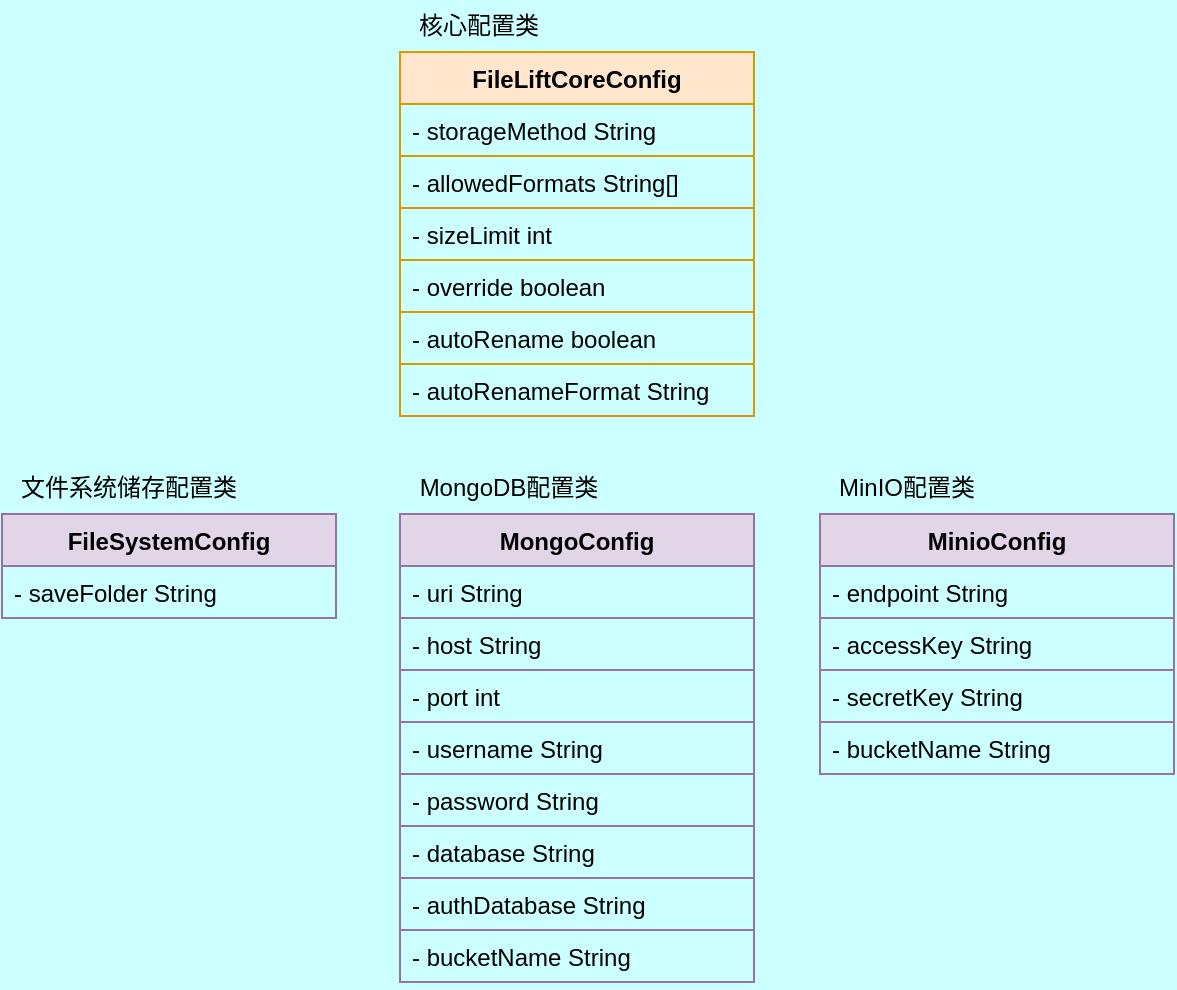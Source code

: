 <mxfile version="23.1.5" type="device" pages="2">
  <diagram name="配置类（单例）" id="LbKyr1l8XvxhmQRmnNMD">
    <mxGraphModel dx="0" dy="470" grid="0" gridSize="10" guides="1" tooltips="1" connect="1" arrows="1" fold="1" page="0" pageScale="1" pageWidth="827" pageHeight="1169" background="#CCFFFF" math="0" shadow="0">
      <root>
        <mxCell id="0" />
        <mxCell id="1" parent="0" />
        <mxCell id="cHiQ8dfTekQaSsWwK8I8-31" value="FileLiftCoreConfig" style="swimlane;fontStyle=1;align=center;verticalAlign=top;childLayout=stackLayout;horizontal=1;startSize=26;horizontalStack=0;resizeParent=1;resizeParentMax=0;resizeLast=0;collapsible=1;marginBottom=0;whiteSpace=wrap;html=1;fillColor=#ffe6cc;strokeColor=#d79b00;" parent="1" vertex="1">
          <mxGeometry x="1150" y="52" width="177" height="182" as="geometry">
            <mxRectangle x="1239" y="170" width="96" height="26" as="alternateBounds" />
          </mxGeometry>
        </mxCell>
        <mxCell id="cHiQ8dfTekQaSsWwK8I8-33" value="- storageMethod String" style="text;strokeColor=#d79b00;fillColor=none;align=left;verticalAlign=top;spacingLeft=4;spacingRight=4;overflow=hidden;rotatable=0;points=[[0,0.5],[1,0.5]];portConstraint=eastwest;whiteSpace=wrap;html=1;" parent="cHiQ8dfTekQaSsWwK8I8-31" vertex="1">
          <mxGeometry y="26" width="177" height="26" as="geometry" />
        </mxCell>
        <mxCell id="k5UH-GX563T1KW69wESZ-1" value="- allowedFormats String[]" style="text;strokeColor=#d79b00;fillColor=none;align=left;verticalAlign=top;spacingLeft=4;spacingRight=4;overflow=hidden;rotatable=0;points=[[0,0.5],[1,0.5]];portConstraint=eastwest;whiteSpace=wrap;html=1;" parent="cHiQ8dfTekQaSsWwK8I8-31" vertex="1">
          <mxGeometry y="52" width="177" height="26" as="geometry" />
        </mxCell>
        <mxCell id="k5UH-GX563T1KW69wESZ-2" value="- sizeLimit int" style="text;strokeColor=#d79b00;fillColor=none;align=left;verticalAlign=top;spacingLeft=4;spacingRight=4;overflow=hidden;rotatable=0;points=[[0,0.5],[1,0.5]];portConstraint=eastwest;whiteSpace=wrap;html=1;" parent="cHiQ8dfTekQaSsWwK8I8-31" vertex="1">
          <mxGeometry y="78" width="177" height="26" as="geometry" />
        </mxCell>
        <mxCell id="k5UH-GX563T1KW69wESZ-3" value="- override boolean" style="text;strokeColor=#d79b00;fillColor=none;align=left;verticalAlign=top;spacingLeft=4;spacingRight=4;overflow=hidden;rotatable=0;points=[[0,0.5],[1,0.5]];portConstraint=eastwest;whiteSpace=wrap;html=1;" parent="cHiQ8dfTekQaSsWwK8I8-31" vertex="1">
          <mxGeometry y="104" width="177" height="26" as="geometry" />
        </mxCell>
        <mxCell id="k5UH-GX563T1KW69wESZ-4" value="- autoRename boolean" style="text;strokeColor=#d79b00;fillColor=none;align=left;verticalAlign=top;spacingLeft=4;spacingRight=4;overflow=hidden;rotatable=0;points=[[0,0.5],[1,0.5]];portConstraint=eastwest;whiteSpace=wrap;html=1;" parent="cHiQ8dfTekQaSsWwK8I8-31" vertex="1">
          <mxGeometry y="130" width="177" height="26" as="geometry" />
        </mxCell>
        <mxCell id="k5UH-GX563T1KW69wESZ-5" value="- autoRenameFormat String" style="text;strokeColor=#d79b00;fillColor=none;align=left;verticalAlign=top;spacingLeft=4;spacingRight=4;overflow=hidden;rotatable=0;points=[[0,0.5],[1,0.5]];portConstraint=eastwest;whiteSpace=wrap;html=1;" parent="cHiQ8dfTekQaSsWwK8I8-31" vertex="1">
          <mxGeometry y="156" width="177" height="26" as="geometry" />
        </mxCell>
        <mxCell id="k5UH-GX563T1KW69wESZ-7" value="FileSystemConfig" style="swimlane;fontStyle=1;align=center;verticalAlign=top;childLayout=stackLayout;horizontal=1;startSize=26;horizontalStack=0;resizeParent=1;resizeParentMax=0;resizeLast=0;collapsible=1;marginBottom=0;whiteSpace=wrap;html=1;fillColor=#e1d5e7;strokeColor=#9673a6;" parent="1" vertex="1">
          <mxGeometry x="951" y="283" width="167" height="52" as="geometry">
            <mxRectangle x="1239" y="170" width="96" height="26" as="alternateBounds" />
          </mxGeometry>
        </mxCell>
        <mxCell id="k5UH-GX563T1KW69wESZ-8" value="- saveFolder String" style="text;strokeColor=#9673a6;fillColor=none;align=left;verticalAlign=top;spacingLeft=4;spacingRight=4;overflow=hidden;rotatable=0;points=[[0,0.5],[1,0.5]];portConstraint=eastwest;whiteSpace=wrap;html=1;" parent="k5UH-GX563T1KW69wESZ-7" vertex="1">
          <mxGeometry y="26" width="167" height="26" as="geometry" />
        </mxCell>
        <mxCell id="k5UH-GX563T1KW69wESZ-14" value="MongoConfig" style="swimlane;fontStyle=1;align=center;verticalAlign=top;childLayout=stackLayout;horizontal=1;startSize=26;horizontalStack=0;resizeParent=1;resizeParentMax=0;resizeLast=0;collapsible=1;marginBottom=0;whiteSpace=wrap;html=1;fillColor=#e1d5e7;strokeColor=#9673a6;" parent="1" vertex="1">
          <mxGeometry x="1150" y="283" width="177" height="234" as="geometry">
            <mxRectangle x="1239" y="170" width="96" height="26" as="alternateBounds" />
          </mxGeometry>
        </mxCell>
        <mxCell id="k5UH-GX563T1KW69wESZ-32" value="- uri String" style="text;strokeColor=#9673a6;fillColor=none;align=left;verticalAlign=top;spacingLeft=4;spacingRight=4;overflow=hidden;rotatable=0;points=[[0,0.5],[1,0.5]];portConstraint=eastwest;whiteSpace=wrap;html=1;" parent="k5UH-GX563T1KW69wESZ-14" vertex="1">
          <mxGeometry y="26" width="177" height="26" as="geometry" />
        </mxCell>
        <mxCell id="k5UH-GX563T1KW69wESZ-15" value="- host String" style="text;strokeColor=#9673a6;fillColor=none;align=left;verticalAlign=top;spacingLeft=4;spacingRight=4;overflow=hidden;rotatable=0;points=[[0,0.5],[1,0.5]];portConstraint=eastwest;whiteSpace=wrap;html=1;" parent="k5UH-GX563T1KW69wESZ-14" vertex="1">
          <mxGeometry y="52" width="177" height="26" as="geometry" />
        </mxCell>
        <mxCell id="k5UH-GX563T1KW69wESZ-16" value="- port int" style="text;strokeColor=#9673a6;fillColor=none;align=left;verticalAlign=top;spacingLeft=4;spacingRight=4;overflow=hidden;rotatable=0;points=[[0,0.5],[1,0.5]];portConstraint=eastwest;whiteSpace=wrap;html=1;" parent="k5UH-GX563T1KW69wESZ-14" vertex="1">
          <mxGeometry y="78" width="177" height="26" as="geometry" />
        </mxCell>
        <mxCell id="k5UH-GX563T1KW69wESZ-17" value="- username String" style="text;strokeColor=#9673a6;fillColor=none;align=left;verticalAlign=top;spacingLeft=4;spacingRight=4;overflow=hidden;rotatable=0;points=[[0,0.5],[1,0.5]];portConstraint=eastwest;whiteSpace=wrap;html=1;" parent="k5UH-GX563T1KW69wESZ-14" vertex="1">
          <mxGeometry y="104" width="177" height="26" as="geometry" />
        </mxCell>
        <mxCell id="k5UH-GX563T1KW69wESZ-18" value="- password String" style="text;strokeColor=#9673a6;fillColor=none;align=left;verticalAlign=top;spacingLeft=4;spacingRight=4;overflow=hidden;rotatable=0;points=[[0,0.5],[1,0.5]];portConstraint=eastwest;whiteSpace=wrap;html=1;" parent="k5UH-GX563T1KW69wESZ-14" vertex="1">
          <mxGeometry y="130" width="177" height="26" as="geometry" />
        </mxCell>
        <mxCell id="k5UH-GX563T1KW69wESZ-19" value="- database String" style="text;strokeColor=#9673a6;fillColor=none;align=left;verticalAlign=top;spacingLeft=4;spacingRight=4;overflow=hidden;rotatable=0;points=[[0,0.5],[1,0.5]];portConstraint=eastwest;whiteSpace=wrap;html=1;" parent="k5UH-GX563T1KW69wESZ-14" vertex="1">
          <mxGeometry y="156" width="177" height="26" as="geometry" />
        </mxCell>
        <mxCell id="k5UH-GX563T1KW69wESZ-21" value="- authDatabase String" style="text;strokeColor=#9673a6;fillColor=none;align=left;verticalAlign=top;spacingLeft=4;spacingRight=4;overflow=hidden;rotatable=0;points=[[0,0.5],[1,0.5]];portConstraint=eastwest;whiteSpace=wrap;html=1;" parent="k5UH-GX563T1KW69wESZ-14" vertex="1">
          <mxGeometry y="182" width="177" height="26" as="geometry" />
        </mxCell>
        <mxCell id="k5UH-GX563T1KW69wESZ-20" value="- bucketName String" style="text;strokeColor=#9673a6;fillColor=none;align=left;verticalAlign=top;spacingLeft=4;spacingRight=4;overflow=hidden;rotatable=0;points=[[0,0.5],[1,0.5]];portConstraint=eastwest;whiteSpace=wrap;html=1;" parent="k5UH-GX563T1KW69wESZ-14" vertex="1">
          <mxGeometry y="208" width="177" height="26" as="geometry" />
        </mxCell>
        <mxCell id="k5UH-GX563T1KW69wESZ-23" value="核心配置类" style="text;html=1;align=center;verticalAlign=middle;resizable=0;points=[];autosize=1;strokeColor=none;fillColor=none;" parent="1" vertex="1">
          <mxGeometry x="1150" y="26" width="78" height="26" as="geometry" />
        </mxCell>
        <mxCell id="k5UH-GX563T1KW69wESZ-24" value="MongoDB配置类" style="text;html=1;align=center;verticalAlign=middle;resizable=0;points=[];autosize=1;strokeColor=none;fillColor=none;" parent="1" vertex="1">
          <mxGeometry x="1150" y="257" width="107" height="26" as="geometry" />
        </mxCell>
        <mxCell id="k5UH-GX563T1KW69wESZ-25" value="文件系统储存配置类" style="text;html=1;align=center;verticalAlign=middle;resizable=0;points=[];autosize=1;strokeColor=none;fillColor=none;" parent="1" vertex="1">
          <mxGeometry x="951" y="257" width="126" height="26" as="geometry" />
        </mxCell>
        <mxCell id="ul4oub5gwxBayw6sAtwF-1" value="MinioConfig" style="swimlane;fontStyle=1;align=center;verticalAlign=top;childLayout=stackLayout;horizontal=1;startSize=26;horizontalStack=0;resizeParent=1;resizeParentMax=0;resizeLast=0;collapsible=1;marginBottom=0;whiteSpace=wrap;html=1;fillColor=#e1d5e7;strokeColor=#9673a6;" vertex="1" parent="1">
          <mxGeometry x="1360" y="283" width="177" height="130" as="geometry">
            <mxRectangle x="1239" y="170" width="96" height="26" as="alternateBounds" />
          </mxGeometry>
        </mxCell>
        <mxCell id="ul4oub5gwxBayw6sAtwF-2" value="- endpoint String" style="text;strokeColor=#9673a6;fillColor=none;align=left;verticalAlign=top;spacingLeft=4;spacingRight=4;overflow=hidden;rotatable=0;points=[[0,0.5],[1,0.5]];portConstraint=eastwest;whiteSpace=wrap;html=1;" vertex="1" parent="ul4oub5gwxBayw6sAtwF-1">
          <mxGeometry y="26" width="177" height="26" as="geometry" />
        </mxCell>
        <mxCell id="ul4oub5gwxBayw6sAtwF-3" value="- accessKey String" style="text;strokeColor=#9673a6;fillColor=none;align=left;verticalAlign=top;spacingLeft=4;spacingRight=4;overflow=hidden;rotatable=0;points=[[0,0.5],[1,0.5]];portConstraint=eastwest;whiteSpace=wrap;html=1;" vertex="1" parent="ul4oub5gwxBayw6sAtwF-1">
          <mxGeometry y="52" width="177" height="26" as="geometry" />
        </mxCell>
        <mxCell id="ul4oub5gwxBayw6sAtwF-4" value="- secretKey String" style="text;strokeColor=#9673a6;fillColor=none;align=left;verticalAlign=top;spacingLeft=4;spacingRight=4;overflow=hidden;rotatable=0;points=[[0,0.5],[1,0.5]];portConstraint=eastwest;whiteSpace=wrap;html=1;" vertex="1" parent="ul4oub5gwxBayw6sAtwF-1">
          <mxGeometry y="78" width="177" height="26" as="geometry" />
        </mxCell>
        <mxCell id="ul4oub5gwxBayw6sAtwF-11" value="- bucketName String" style="text;strokeColor=#9673a6;fillColor=none;align=left;verticalAlign=top;spacingLeft=4;spacingRight=4;overflow=hidden;rotatable=0;points=[[0,0.5],[1,0.5]];portConstraint=eastwest;whiteSpace=wrap;html=1;" vertex="1" parent="ul4oub5gwxBayw6sAtwF-1">
          <mxGeometry y="104" width="177" height="26" as="geometry" />
        </mxCell>
        <mxCell id="ul4oub5gwxBayw6sAtwF-10" value="MinIO配置类" style="text;html=1;align=center;verticalAlign=middle;resizable=0;points=[];autosize=1;strokeColor=none;fillColor=none;" vertex="1" parent="1">
          <mxGeometry x="1360" y="257" width="86" height="26" as="geometry" />
        </mxCell>
      </root>
    </mxGraphModel>
  </diagram>
  <diagram name="文件信息对象" id="Z4eE1EIQeeb-KpS5b_5z">
    <mxGraphModel dx="800" dy="470" grid="0" gridSize="10" guides="1" tooltips="1" connect="1" arrows="1" fold="1" page="0" pageScale="1" pageWidth="827" pageHeight="1169" background="#CCFFFF" math="0" shadow="0">
      <root>
        <mxCell id="UMgR4S8Uf-CvoZ94DhiF-0" />
        <mxCell id="UMgR4S8Uf-CvoZ94DhiF-1" parent="UMgR4S8Uf-CvoZ94DhiF-0" />
        <mxCell id="UMgR4S8Uf-CvoZ94DhiF-8" value="&lt;i&gt;UploadFile&lt;/i&gt;" style="swimlane;fontStyle=1;align=center;verticalAlign=top;childLayout=stackLayout;horizontal=1;startSize=26;horizontalStack=0;resizeParent=1;resizeParentMax=0;resizeLast=0;collapsible=1;marginBottom=0;whiteSpace=wrap;html=1;fillColor=#d5e8d4;strokeColor=#82b366;" vertex="1" parent="UMgR4S8Uf-CvoZ94DhiF-1">
          <mxGeometry x="761" y="133" width="200" height="130" as="geometry">
            <mxRectangle x="671" y="170" width="96" height="26" as="alternateBounds" />
          </mxGeometry>
        </mxCell>
        <mxCell id="UMgR4S8Uf-CvoZ94DhiF-9" value="- name String" style="text;strokeColor=#82b366;fillColor=none;align=left;verticalAlign=top;spacingLeft=4;spacingRight=4;overflow=hidden;rotatable=0;points=[[0,0.5],[1,0.5]];portConstraint=eastwest;whiteSpace=wrap;html=1;" vertex="1" parent="UMgR4S8Uf-CvoZ94DhiF-8">
          <mxGeometry y="26" width="200" height="26" as="geometry" />
        </mxCell>
        <mxCell id="UMgR4S8Uf-CvoZ94DhiF-10" value="- format String" style="text;strokeColor=#82b366;fillColor=none;align=left;verticalAlign=top;spacingLeft=4;spacingRight=4;overflow=hidden;rotatable=0;points=[[0,0.5],[1,0.5]];portConstraint=eastwest;whiteSpace=wrap;html=1;" vertex="1" parent="UMgR4S8Uf-CvoZ94DhiF-8">
          <mxGeometry y="52" width="200" height="26" as="geometry" />
        </mxCell>
        <mxCell id="UMgR4S8Uf-CvoZ94DhiF-11" value="- length long" style="text;strokeColor=#82b366;fillColor=none;align=left;verticalAlign=top;spacingLeft=4;spacingRight=4;overflow=hidden;rotatable=0;points=[[0,0.5],[1,0.5]];portConstraint=eastwest;whiteSpace=wrap;html=1;" vertex="1" parent="UMgR4S8Uf-CvoZ94DhiF-8">
          <mxGeometry y="78" width="200" height="26" as="geometry" />
        </mxCell>
        <mxCell id="mYhJzAJHowfmbdsshIdn-0" value="&lt;font color=&quot;#cc00cc&quot;&gt;- toBinaryContent() BinaryContent&lt;/font&gt;" style="text;strokeColor=#82b366;fillColor=none;align=left;verticalAlign=top;spacingLeft=4;spacingRight=4;overflow=hidden;rotatable=0;points=[[0,0.5],[1,0.5]];portConstraint=eastwest;whiteSpace=wrap;html=1;" vertex="1" parent="UMgR4S8Uf-CvoZ94DhiF-8">
          <mxGeometry y="104" width="200" height="26" as="geometry" />
        </mxCell>
        <mxCell id="UMgR4S8Uf-CvoZ94DhiF-12" style="rounded=0;orthogonalLoop=1;jettySize=auto;html=1;endArrow=block;endFill=0;edgeStyle=orthogonalEdgeStyle;exitX=0.5;exitY=0;exitDx=0;exitDy=0;entryX=0.5;entryY=1;entryDx=0;entryDy=0;" edge="1" parent="UMgR4S8Uf-CvoZ94DhiF-1" source="UMgR4S8Uf-CvoZ94DhiF-13" target="UMgR4S8Uf-CvoZ94DhiF-8">
          <mxGeometry relative="1" as="geometry">
            <mxPoint x="725" y="204" as="targetPoint" />
          </mxGeometry>
        </mxCell>
        <mxCell id="UMgR4S8Uf-CvoZ94DhiF-13" value="LocalFile" style="swimlane;fontStyle=1;align=center;verticalAlign=top;childLayout=stackLayout;horizontal=1;startSize=26;horizontalStack=0;resizeParent=1;resizeParentMax=0;resizeLast=0;collapsible=1;marginBottom=0;whiteSpace=wrap;html=1;fillColor=#ffe6cc;strokeColor=#d79b00;" vertex="1" parent="UMgR4S8Uf-CvoZ94DhiF-1">
          <mxGeometry x="620" y="323" width="141" height="78" as="geometry" />
        </mxCell>
        <mxCell id="UMgR4S8Uf-CvoZ94DhiF-14" value="- relativePath String" style="text;strokeColor=#caba80;fillColor=none;align=left;verticalAlign=top;spacingLeft=4;spacingRight=4;overflow=hidden;rotatable=0;points=[[0,0.5],[1,0.5]];portConstraint=eastwest;whiteSpace=wrap;html=1;" vertex="1" parent="UMgR4S8Uf-CvoZ94DhiF-13">
          <mxGeometry y="26" width="141" height="26" as="geometry" />
        </mxCell>
        <mxCell id="UMgR4S8Uf-CvoZ94DhiF-15" value="- absolutePath String" style="text;strokeColor=#c7bc98;fillColor=none;align=left;verticalAlign=top;spacingLeft=4;spacingRight=4;overflow=hidden;rotatable=0;points=[[0,0.5],[1,0.5]];portConstraint=eastwest;whiteSpace=wrap;html=1;" vertex="1" parent="UMgR4S8Uf-CvoZ94DhiF-13">
          <mxGeometry y="52" width="141" height="26" as="geometry" />
        </mxCell>
        <mxCell id="UMgR4S8Uf-CvoZ94DhiF-16" style="shape=connector;rounded=0;orthogonalLoop=1;jettySize=auto;html=1;exitX=0.5;exitY=0;exitDx=0;exitDy=0;labelBackgroundColor=default;strokeColor=default;fontFamily=Helvetica;fontSize=11;fontColor=default;endArrow=block;endFill=0;edgeStyle=orthogonalEdgeStyle;entryX=0.5;entryY=1;entryDx=0;entryDy=0;" edge="1" parent="UMgR4S8Uf-CvoZ94DhiF-1" source="UMgR4S8Uf-CvoZ94DhiF-17" target="UMgR4S8Uf-CvoZ94DhiF-8">
          <mxGeometry relative="1" as="geometry">
            <mxPoint x="996.5" y="333" as="sourcePoint" />
            <mxPoint x="953" y="267" as="targetPoint" />
          </mxGeometry>
        </mxCell>
        <mxCell id="UMgR4S8Uf-CvoZ94DhiF-17" value="MongoFile" style="swimlane;fontStyle=1;align=center;verticalAlign=top;childLayout=stackLayout;horizontal=1;startSize=26;horizontalStack=0;resizeParent=1;resizeParentMax=0;resizeLast=0;collapsible=1;marginBottom=0;whiteSpace=wrap;html=1;fillColor=#ffe6cc;strokeColor=#d79b00;" vertex="1" parent="UMgR4S8Uf-CvoZ94DhiF-1">
          <mxGeometry x="790.5" y="323" width="141" height="52" as="geometry" />
        </mxCell>
        <mxCell id="UMgR4S8Uf-CvoZ94DhiF-18" value="- id ObjectId" style="text;strokeColor=#caba80;fillColor=none;align=left;verticalAlign=top;spacingLeft=4;spacingRight=4;overflow=hidden;rotatable=0;points=[[0,0.5],[1,0.5]];portConstraint=eastwest;whiteSpace=wrap;html=1;" vertex="1" parent="UMgR4S8Uf-CvoZ94DhiF-17">
          <mxGeometry y="26" width="141" height="26" as="geometry" />
        </mxCell>
        <mxCell id="QwAQHVo84t_-UTFcXYYB-0" value="BinaryContent" style="swimlane;fontStyle=1;align=center;verticalAlign=top;childLayout=stackLayout;horizontal=1;startSize=26;horizontalStack=0;resizeParent=1;resizeParentMax=0;resizeLast=0;collapsible=1;marginBottom=0;whiteSpace=wrap;html=1;fillColor=#ffe6cc;strokeColor=#d79b00;" vertex="1" parent="UMgR4S8Uf-CvoZ94DhiF-1">
          <mxGeometry x="399" y="198" width="188" height="104" as="geometry" />
        </mxCell>
        <mxCell id="QwAQHVo84t_-UTFcXYYB-1" value="- contentType String" style="text;strokeColor=#caba80;fillColor=none;align=left;verticalAlign=top;spacingLeft=4;spacingRight=4;overflow=hidden;rotatable=0;points=[[0,0.5],[1,0.5]];portConstraint=eastwest;whiteSpace=wrap;html=1;" vertex="1" parent="QwAQHVo84t_-UTFcXYYB-0">
          <mxGeometry y="26" width="188" height="26" as="geometry" />
        </mxCell>
        <mxCell id="QwAQHVo84t_-UTFcXYYB-2" value="- fileStream InputStream" style="text;strokeColor=#c7bc98;fillColor=none;align=left;verticalAlign=top;spacingLeft=4;spacingRight=4;overflow=hidden;rotatable=0;points=[[0,0.5],[1,0.5]];portConstraint=eastwest;whiteSpace=wrap;html=1;" vertex="1" parent="QwAQHVo84t_-UTFcXYYB-0">
          <mxGeometry y="52" width="188" height="26" as="geometry" />
        </mxCell>
        <mxCell id="QwAQHVo84t_-UTFcXYYB-3" value="+ getByteAndClose() byte[]" style="text;strokeColor=#c5bea6;fillColor=none;align=left;verticalAlign=top;spacingLeft=4;spacingRight=4;overflow=hidden;rotatable=0;points=[[0,0.5],[1,0.5]];portConstraint=eastwest;whiteSpace=wrap;html=1;" vertex="1" parent="QwAQHVo84t_-UTFcXYYB-0">
          <mxGeometry y="78" width="188" height="26" as="geometry" />
        </mxCell>
        <mxCell id="QwAQHVo84t_-UTFcXYYB-4" value="&lt;font style=&quot;font-size: 12px;&quot;&gt;文件二进制内容&lt;/font&gt;" style="text;html=1;align=center;verticalAlign=middle;resizable=0;points=[];autosize=1;strokeColor=none;fillColor=none;" vertex="1" parent="UMgR4S8Uf-CvoZ94DhiF-1">
          <mxGeometry x="399" y="172" width="102" height="26" as="geometry" />
        </mxCell>
        <mxCell id="QwAQHVo84t_-UTFcXYYB-5" style="edgeStyle=orthogonalEdgeStyle;rounded=0;orthogonalLoop=1;jettySize=auto;html=1;endArrow=open;endFill=0;" edge="1" parent="UMgR4S8Uf-CvoZ94DhiF-1" source="mYhJzAJHowfmbdsshIdn-0" target="QwAQHVo84t_-UTFcXYYB-0">
          <mxGeometry relative="1" as="geometry" />
        </mxCell>
        <mxCell id="R0V51lB-JHpR_1-eHOVy-2" style="edgeStyle=orthogonalEdgeStyle;rounded=0;orthogonalLoop=1;jettySize=auto;html=1;strokeColor=default;align=center;verticalAlign=middle;fontFamily=Helvetica;fontSize=11;fontColor=default;labelBackgroundColor=default;endArrow=block;endFill=0;" edge="1" parent="UMgR4S8Uf-CvoZ94DhiF-1" source="R0V51lB-JHpR_1-eHOVy-0" target="UMgR4S8Uf-CvoZ94DhiF-8">
          <mxGeometry relative="1" as="geometry">
            <Array as="points">
              <mxPoint x="1040" y="349" />
              <mxPoint x="1040" y="293" />
              <mxPoint x="861" y="293" />
            </Array>
          </mxGeometry>
        </mxCell>
        <mxCell id="R0V51lB-JHpR_1-eHOVy-0" value="MinioFile" style="swimlane;fontStyle=1;align=center;verticalAlign=top;childLayout=stackLayout;horizontal=1;startSize=26;horizontalStack=0;resizeParent=1;resizeParentMax=0;resizeLast=0;collapsible=1;marginBottom=0;whiteSpace=wrap;html=1;fillColor=#ffe6cc;strokeColor=#d79b00;" vertex="1" parent="UMgR4S8Uf-CvoZ94DhiF-1">
          <mxGeometry x="961" y="323" width="141" height="78" as="geometry" />
        </mxCell>
        <mxCell id="R0V51lB-JHpR_1-eHOVy-1" value="- objectName String" style="text;strokeColor=#caba80;fillColor=none;align=left;verticalAlign=top;spacingLeft=4;spacingRight=4;overflow=hidden;rotatable=0;points=[[0,0.5],[1,0.5]];portConstraint=eastwest;whiteSpace=wrap;html=1;" vertex="1" parent="R0V51lB-JHpR_1-eHOVy-0">
          <mxGeometry y="26" width="141" height="26" as="geometry" />
        </mxCell>
        <mxCell id="bryWI6zI_7TYOM6XKp7c-0" value="- etag String" style="text;strokeColor=#caba80;fillColor=none;align=left;verticalAlign=top;spacingLeft=4;spacingRight=4;overflow=hidden;rotatable=0;points=[[0,0.5],[1,0.5]];portConstraint=eastwest;whiteSpace=wrap;html=1;" vertex="1" parent="R0V51lB-JHpR_1-eHOVy-0">
          <mxGeometry y="52" width="141" height="26" as="geometry" />
        </mxCell>
      </root>
    </mxGraphModel>
  </diagram>
</mxfile>
